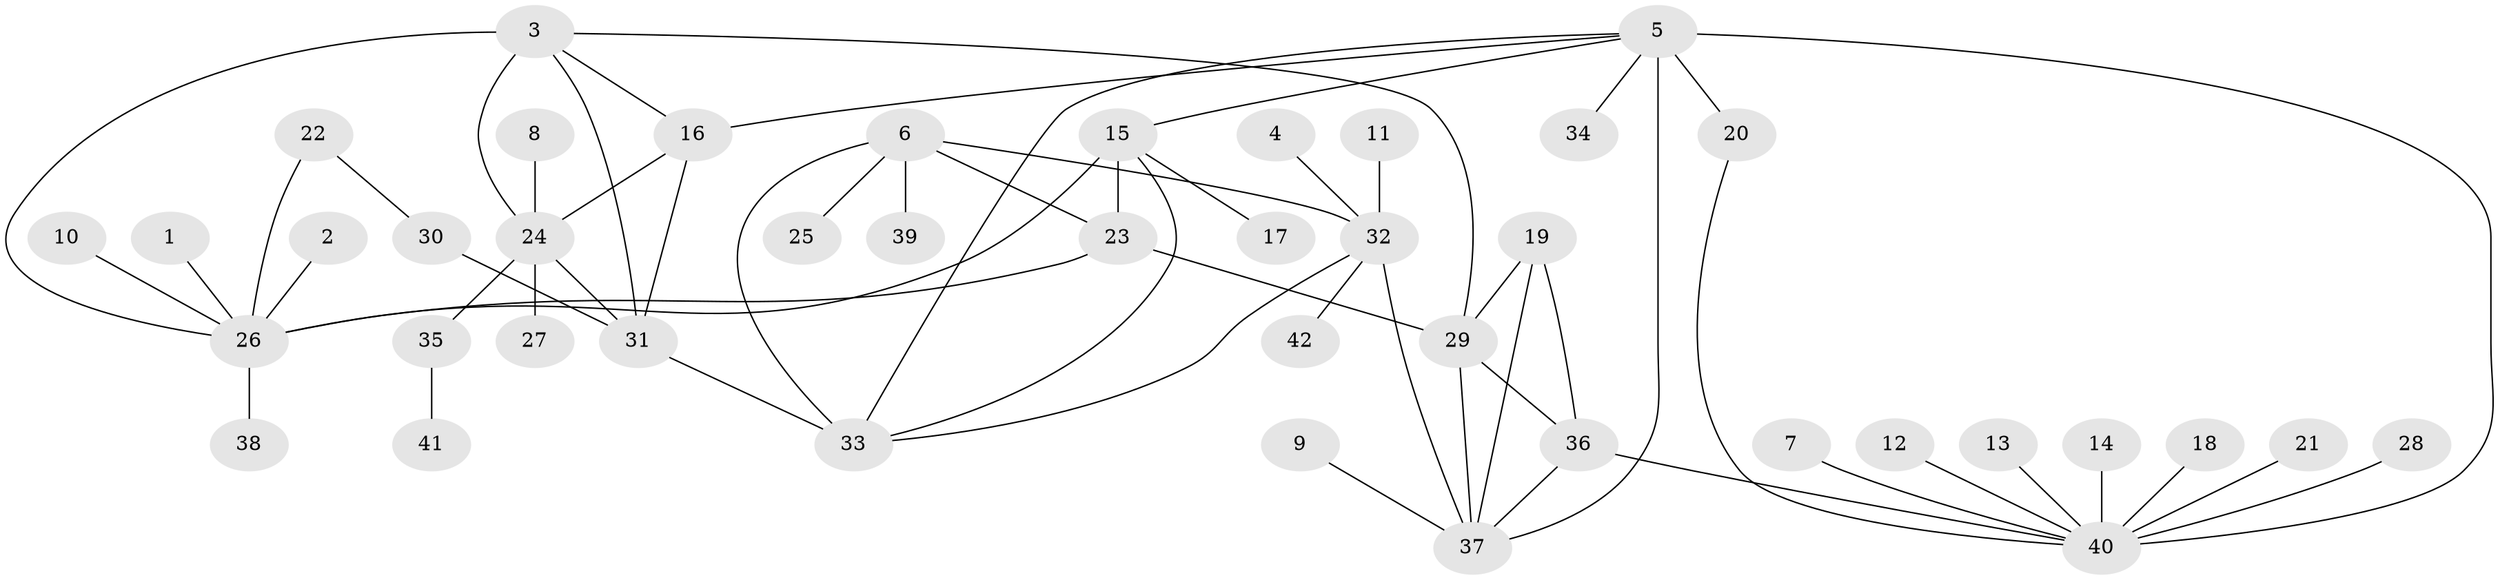 // original degree distribution, {7: 0.07228915662650602, 9: 0.012048192771084338, 3: 0.03614457831325301, 5: 0.060240963855421686, 12: 0.012048192771084338, 13: 0.012048192771084338, 4: 0.024096385542168676, 6: 0.024096385542168676, 8: 0.024096385542168676, 1: 0.6265060240963856, 2: 0.0963855421686747}
// Generated by graph-tools (version 1.1) at 2025/02/03/09/25 03:02:34]
// undirected, 42 vertices, 59 edges
graph export_dot {
graph [start="1"]
  node [color=gray90,style=filled];
  1;
  2;
  3;
  4;
  5;
  6;
  7;
  8;
  9;
  10;
  11;
  12;
  13;
  14;
  15;
  16;
  17;
  18;
  19;
  20;
  21;
  22;
  23;
  24;
  25;
  26;
  27;
  28;
  29;
  30;
  31;
  32;
  33;
  34;
  35;
  36;
  37;
  38;
  39;
  40;
  41;
  42;
  1 -- 26 [weight=1.0];
  2 -- 26 [weight=1.0];
  3 -- 16 [weight=1.0];
  3 -- 24 [weight=1.0];
  3 -- 26 [weight=2.0];
  3 -- 29 [weight=1.0];
  3 -- 31 [weight=1.0];
  4 -- 32 [weight=1.0];
  5 -- 15 [weight=1.0];
  5 -- 16 [weight=1.0];
  5 -- 20 [weight=2.0];
  5 -- 33 [weight=1.0];
  5 -- 34 [weight=1.0];
  5 -- 37 [weight=1.0];
  5 -- 40 [weight=2.0];
  6 -- 23 [weight=1.0];
  6 -- 25 [weight=1.0];
  6 -- 32 [weight=2.0];
  6 -- 33 [weight=2.0];
  6 -- 39 [weight=1.0];
  7 -- 40 [weight=1.0];
  8 -- 24 [weight=1.0];
  9 -- 37 [weight=1.0];
  10 -- 26 [weight=1.0];
  11 -- 32 [weight=1.0];
  12 -- 40 [weight=1.0];
  13 -- 40 [weight=1.0];
  14 -- 40 [weight=1.0];
  15 -- 17 [weight=1.0];
  15 -- 23 [weight=2.0];
  15 -- 26 [weight=2.0];
  15 -- 33 [weight=1.0];
  16 -- 24 [weight=1.0];
  16 -- 31 [weight=1.0];
  18 -- 40 [weight=1.0];
  19 -- 29 [weight=1.0];
  19 -- 36 [weight=1.0];
  19 -- 37 [weight=1.0];
  20 -- 40 [weight=1.0];
  21 -- 40 [weight=1.0];
  22 -- 26 [weight=1.0];
  22 -- 30 [weight=1.0];
  23 -- 26 [weight=1.0];
  23 -- 29 [weight=1.0];
  24 -- 27 [weight=1.0];
  24 -- 31 [weight=1.0];
  24 -- 35 [weight=1.0];
  26 -- 38 [weight=1.0];
  28 -- 40 [weight=1.0];
  29 -- 36 [weight=1.0];
  29 -- 37 [weight=1.0];
  30 -- 31 [weight=1.0];
  31 -- 33 [weight=1.0];
  32 -- 33 [weight=1.0];
  32 -- 37 [weight=1.0];
  32 -- 42 [weight=1.0];
  35 -- 41 [weight=1.0];
  36 -- 37 [weight=1.0];
  36 -- 40 [weight=1.0];
}
